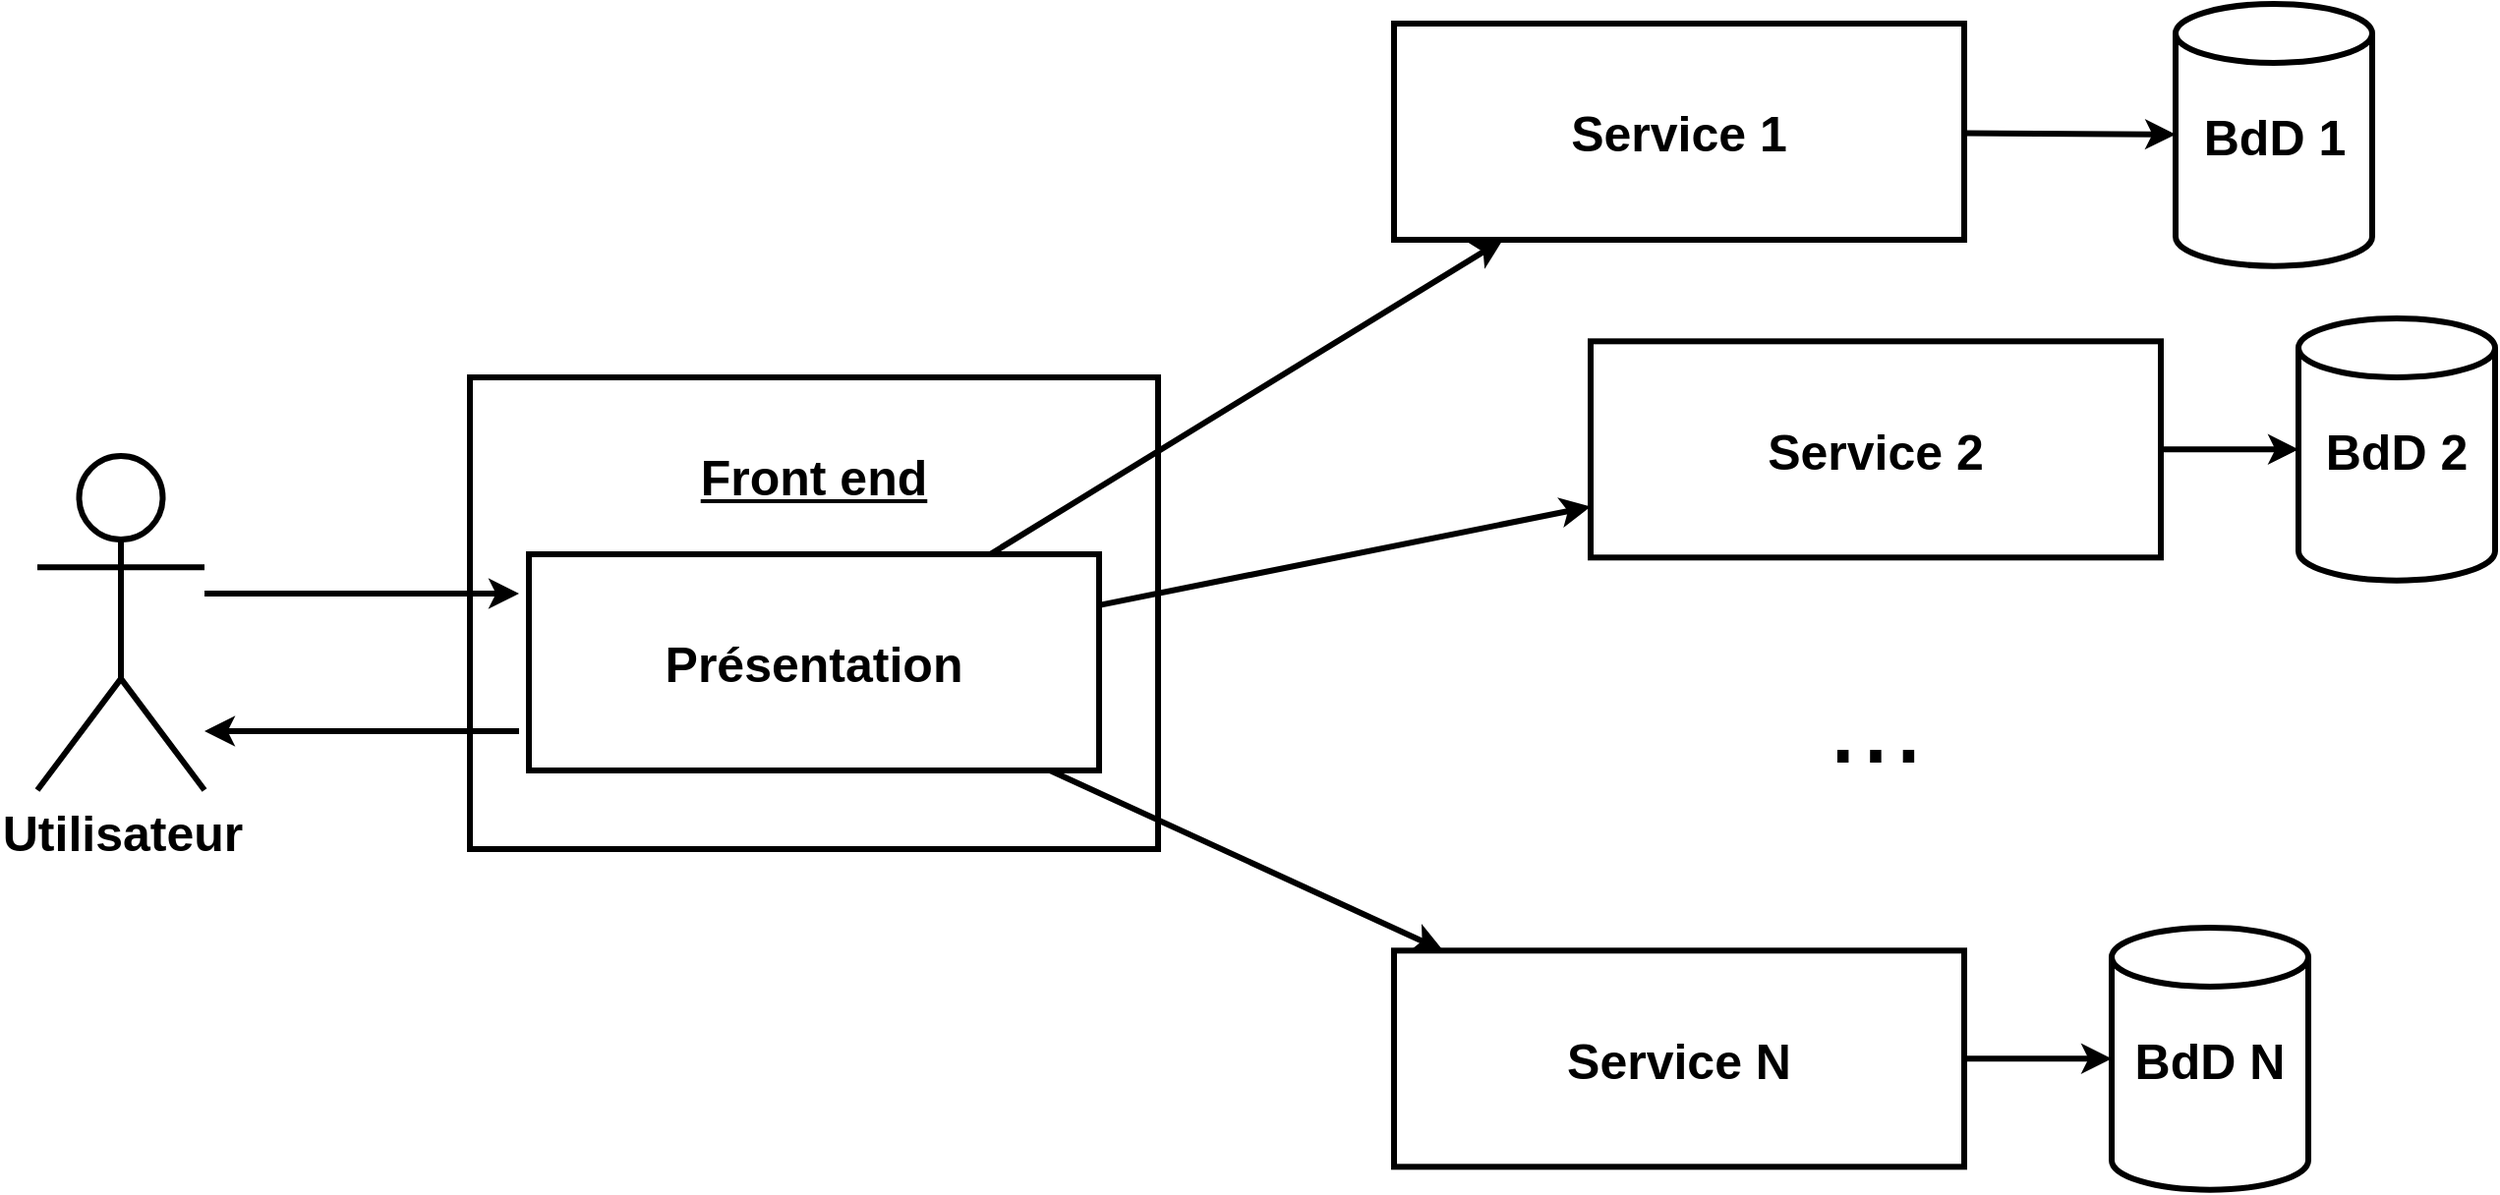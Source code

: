 <mxfile version="13.6.2" type="device"><diagram id="xUvgXcPVJlwOOAR_o3jJ" name="Page-1"><mxGraphModel dx="3022" dy="1722" grid="1" gridSize="10" guides="1" tooltips="1" connect="1" arrows="1" fold="1" page="1" pageScale="1" pageWidth="1600" pageHeight="900" math="0" shadow="0"><root><mxCell id="0"/><mxCell id="1" parent="0"/><mxCell id="07txLjOYkn_H7Ov3sICY-19" value="" style="rounded=0;whiteSpace=wrap;html=1;fillColor=none;strokeWidth=3;fontSize=25;" vertex="1" parent="1"><mxGeometry x="230" y="130" width="350" height="240" as="geometry"/></mxCell><mxCell id="07txLjOYkn_H7Ov3sICY-28" style="edgeStyle=none;rounded=0;orthogonalLoop=1;jettySize=auto;html=1;strokeWidth=3;fontSize=25;" edge="1" parent="1" source="07txLjOYkn_H7Ov3sICY-2" target="07txLjOYkn_H7Ov3sICY-3"><mxGeometry relative="1" as="geometry"/></mxCell><mxCell id="07txLjOYkn_H7Ov3sICY-36" style="edgeStyle=none;rounded=0;orthogonalLoop=1;jettySize=auto;html=1;strokeWidth=3;fontSize=25;" edge="1" parent="1" source="07txLjOYkn_H7Ov3sICY-2" target="07txLjOYkn_H7Ov3sICY-31"><mxGeometry relative="1" as="geometry"/></mxCell><mxCell id="07txLjOYkn_H7Ov3sICY-37" style="edgeStyle=none;rounded=0;orthogonalLoop=1;jettySize=auto;html=1;strokeWidth=3;fontSize=25;" edge="1" parent="1" source="07txLjOYkn_H7Ov3sICY-2" target="07txLjOYkn_H7Ov3sICY-34"><mxGeometry relative="1" as="geometry"/></mxCell><mxCell id="07txLjOYkn_H7Ov3sICY-2" value="&lt;font style=&quot;font-size: 25px;&quot;&gt;&lt;b style=&quot;font-size: 25px;&quot;&gt;Présentation&lt;/b&gt;&lt;/font&gt;" style="rounded=0;whiteSpace=wrap;html=1;strokeWidth=3;fillColor=none;fontSize=25;" vertex="1" parent="1"><mxGeometry x="260" y="220" width="290" height="110" as="geometry"/></mxCell><mxCell id="07txLjOYkn_H7Ov3sICY-29" style="edgeStyle=none;rounded=0;orthogonalLoop=1;jettySize=auto;html=1;strokeWidth=3;fontSize=25;" edge="1" parent="1" source="07txLjOYkn_H7Ov3sICY-3" target="07txLjOYkn_H7Ov3sICY-5"><mxGeometry relative="1" as="geometry"/></mxCell><mxCell id="07txLjOYkn_H7Ov3sICY-3" value="&lt;font style=&quot;font-size: 25px&quot;&gt;&lt;b style=&quot;font-size: 25px&quot;&gt;Service 1&lt;/b&gt;&lt;/font&gt;" style="rounded=0;whiteSpace=wrap;html=1;strokeWidth=3;fillColor=none;fontSize=25;" vertex="1" parent="1"><mxGeometry x="700" y="-50" width="290" height="110" as="geometry"/></mxCell><mxCell id="07txLjOYkn_H7Ov3sICY-5" value="&lt;font style=&quot;font-size: 25px&quot;&gt;&lt;b style=&quot;font-size: 25px&quot;&gt;BdD 1&lt;/b&gt;&lt;/font&gt;" style="shape=cylinder2;whiteSpace=wrap;html=1;boundedLbl=1;backgroundOutline=1;size=15;strokeWidth=3;fillColor=none;fontSize=25;aspect=fixed;" vertex="1" parent="1"><mxGeometry x="1097.5" y="-60" width="100" height="133.33" as="geometry"/></mxCell><mxCell id="07txLjOYkn_H7Ov3sICY-6" value="&lt;font style=&quot;font-size: 25px;&quot;&gt;&lt;b style=&quot;font-size: 25px;&quot;&gt;Utilisateur&lt;/b&gt;&lt;/font&gt;" style="shape=umlActor;verticalLabelPosition=bottom;verticalAlign=top;html=1;outlineConnect=0;strokeWidth=3;fillColor=none;fontSize=25;" vertex="1" parent="1"><mxGeometry x="10" y="170" width="85" height="170" as="geometry"/></mxCell><mxCell id="07txLjOYkn_H7Ov3sICY-20" value="&lt;b&gt;&lt;u&gt;Front end&lt;/u&gt;&lt;/b&gt;" style="text;html=1;strokeColor=none;fillColor=none;align=center;verticalAlign=middle;whiteSpace=wrap;rounded=0;fontSize=25;" vertex="1" parent="1"><mxGeometry x="285" y="170" width="240" height="20" as="geometry"/></mxCell><mxCell id="07txLjOYkn_H7Ov3sICY-21" value="" style="endArrow=classic;html=1;strokeWidth=3;fontSize=25;" edge="1" parent="1"><mxGeometry width="50" height="50" relative="1" as="geometry"><mxPoint x="95" y="240" as="sourcePoint"/><mxPoint x="255" y="240" as="targetPoint"/></mxGeometry></mxCell><mxCell id="07txLjOYkn_H7Ov3sICY-23" value="" style="endArrow=classic;html=1;strokeWidth=3;fontSize=25;" edge="1" parent="1"><mxGeometry width="50" height="50" relative="1" as="geometry"><mxPoint x="255" y="310" as="sourcePoint"/><mxPoint x="95" y="310" as="targetPoint"/></mxGeometry></mxCell><mxCell id="07txLjOYkn_H7Ov3sICY-30" style="edgeStyle=none;rounded=0;orthogonalLoop=1;jettySize=auto;html=1;strokeWidth=3;fontSize=25;" edge="1" parent="1" source="07txLjOYkn_H7Ov3sICY-31" target="07txLjOYkn_H7Ov3sICY-32"><mxGeometry relative="1" as="geometry"/></mxCell><mxCell id="07txLjOYkn_H7Ov3sICY-31" value="&lt;font style=&quot;font-size: 25px&quot;&gt;&lt;b style=&quot;font-size: 25px&quot;&gt;Service 2&lt;/b&gt;&lt;/font&gt;" style="rounded=0;whiteSpace=wrap;html=1;strokeWidth=3;fillColor=none;fontSize=25;" vertex="1" parent="1"><mxGeometry x="800" y="111.66" width="290" height="110" as="geometry"/></mxCell><mxCell id="07txLjOYkn_H7Ov3sICY-32" value="&lt;font style=&quot;font-size: 25px&quot;&gt;&lt;b style=&quot;font-size: 25px&quot;&gt;BdD 2&lt;/b&gt;&lt;/font&gt;" style="shape=cylinder2;whiteSpace=wrap;html=1;boundedLbl=1;backgroundOutline=1;size=15;strokeWidth=3;fillColor=none;fontSize=25;aspect=fixed;" vertex="1" parent="1"><mxGeometry x="1160" y="100.0" width="100" height="133.33" as="geometry"/></mxCell><mxCell id="07txLjOYkn_H7Ov3sICY-33" style="edgeStyle=none;rounded=0;orthogonalLoop=1;jettySize=auto;html=1;strokeWidth=3;fontSize=25;" edge="1" parent="1" source="07txLjOYkn_H7Ov3sICY-34" target="07txLjOYkn_H7Ov3sICY-35"><mxGeometry relative="1" as="geometry"/></mxCell><mxCell id="07txLjOYkn_H7Ov3sICY-34" value="&lt;font style=&quot;font-size: 25px&quot;&gt;&lt;b style=&quot;font-size: 25px&quot;&gt;Service N&lt;/b&gt;&lt;/font&gt;" style="rounded=0;whiteSpace=wrap;html=1;strokeWidth=3;fillColor=none;fontSize=25;" vertex="1" parent="1"><mxGeometry x="700" y="421.66" width="290" height="110" as="geometry"/></mxCell><mxCell id="07txLjOYkn_H7Ov3sICY-35" value="&lt;font style=&quot;font-size: 25px&quot;&gt;&lt;b style=&quot;font-size: 25px&quot;&gt;BdD N&lt;/b&gt;&lt;/font&gt;" style="shape=cylinder2;whiteSpace=wrap;html=1;boundedLbl=1;backgroundOutline=1;size=15;strokeWidth=3;fillColor=none;fontSize=25;aspect=fixed;" vertex="1" parent="1"><mxGeometry x="1065" y="410" width="100" height="133.33" as="geometry"/></mxCell><mxCell id="07txLjOYkn_H7Ov3sICY-38" value="&lt;font style=&quot;font-size: 60px&quot;&gt;...&lt;/font&gt;" style="text;html=1;strokeColor=none;fillColor=none;align=center;verticalAlign=middle;whiteSpace=wrap;rounded=0;fontSize=25;" vertex="1" parent="1"><mxGeometry x="925" y="270" width="40" height="70" as="geometry"/></mxCell></root></mxGraphModel></diagram></mxfile>